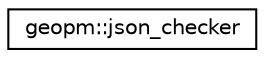 digraph "Graphical Class Hierarchy"
{
 // LATEX_PDF_SIZE
  edge [fontname="Helvetica",fontsize="10",labelfontname="Helvetica",labelfontsize="10"];
  node [fontname="Helvetica",fontsize="10",shape=record];
  rankdir="LR";
  Node0 [label="geopm::json_checker",height=0.2,width=0.4,color="black", fillcolor="white", style="filled",URL="$structgeopm_1_1json__checker.html",tooltip="Used to validate types and values of JSON objects."];
}
